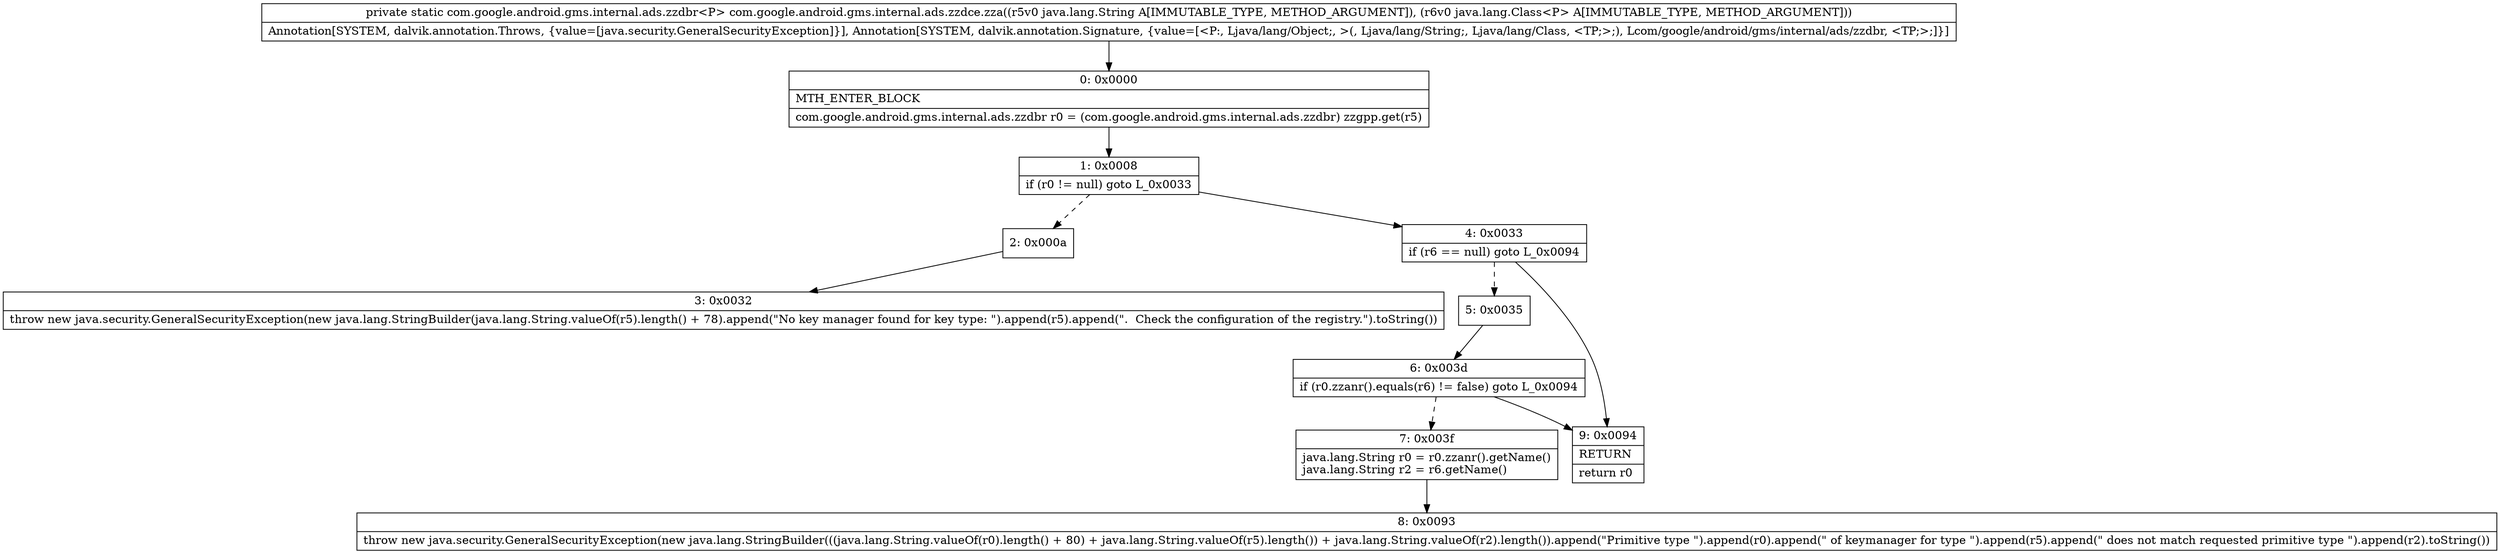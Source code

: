 digraph "CFG forcom.google.android.gms.internal.ads.zzdce.zza(Ljava\/lang\/String;Ljava\/lang\/Class;)Lcom\/google\/android\/gms\/internal\/ads\/zzdbr;" {
Node_0 [shape=record,label="{0\:\ 0x0000|MTH_ENTER_BLOCK\l|com.google.android.gms.internal.ads.zzdbr r0 = (com.google.android.gms.internal.ads.zzdbr) zzgpp.get(r5)\l}"];
Node_1 [shape=record,label="{1\:\ 0x0008|if (r0 != null) goto L_0x0033\l}"];
Node_2 [shape=record,label="{2\:\ 0x000a}"];
Node_3 [shape=record,label="{3\:\ 0x0032|throw new java.security.GeneralSecurityException(new java.lang.StringBuilder(java.lang.String.valueOf(r5).length() + 78).append(\"No key manager found for key type: \").append(r5).append(\".  Check the configuration of the registry.\").toString())\l}"];
Node_4 [shape=record,label="{4\:\ 0x0033|if (r6 == null) goto L_0x0094\l}"];
Node_5 [shape=record,label="{5\:\ 0x0035}"];
Node_6 [shape=record,label="{6\:\ 0x003d|if (r0.zzanr().equals(r6) != false) goto L_0x0094\l}"];
Node_7 [shape=record,label="{7\:\ 0x003f|java.lang.String r0 = r0.zzanr().getName()\ljava.lang.String r2 = r6.getName()\l}"];
Node_8 [shape=record,label="{8\:\ 0x0093|throw new java.security.GeneralSecurityException(new java.lang.StringBuilder(((java.lang.String.valueOf(r0).length() + 80) + java.lang.String.valueOf(r5).length()) + java.lang.String.valueOf(r2).length()).append(\"Primitive type \").append(r0).append(\" of keymanager for type \").append(r5).append(\" does not match requested primitive type \").append(r2).toString())\l}"];
Node_9 [shape=record,label="{9\:\ 0x0094|RETURN\l|return r0\l}"];
MethodNode[shape=record,label="{private static com.google.android.gms.internal.ads.zzdbr\<P\> com.google.android.gms.internal.ads.zzdce.zza((r5v0 java.lang.String A[IMMUTABLE_TYPE, METHOD_ARGUMENT]), (r6v0 java.lang.Class\<P\> A[IMMUTABLE_TYPE, METHOD_ARGUMENT]))  | Annotation[SYSTEM, dalvik.annotation.Throws, \{value=[java.security.GeneralSecurityException]\}], Annotation[SYSTEM, dalvik.annotation.Signature, \{value=[\<P:, Ljava\/lang\/Object;, \>(, Ljava\/lang\/String;, Ljava\/lang\/Class, \<TP;\>;), Lcom\/google\/android\/gms\/internal\/ads\/zzdbr, \<TP;\>;]\}]\l}"];
MethodNode -> Node_0;
Node_0 -> Node_1;
Node_1 -> Node_2[style=dashed];
Node_1 -> Node_4;
Node_2 -> Node_3;
Node_4 -> Node_5[style=dashed];
Node_4 -> Node_9;
Node_5 -> Node_6;
Node_6 -> Node_7[style=dashed];
Node_6 -> Node_9;
Node_7 -> Node_8;
}

